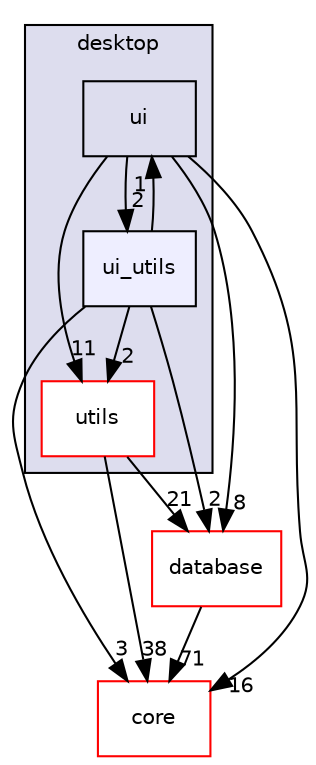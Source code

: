 digraph "src/gui/desktop/ui_utils" {
  compound=true
  node [ fontsize="10", fontname="Helvetica"];
  edge [ labelfontsize="10", labelfontname="Helvetica"];
  subgraph clusterdir_c090f567964b7b78a4e63a3af92480e4 {
    graph [ bgcolor="#ddddee", pencolor="black", label="desktop" fontname="Helvetica", fontsize="10", URL="dir_c090f567964b7b78a4e63a3af92480e4.html"]
  dir_1b7a27b8217f5e65b22462c5d7f44b93 [shape=box label="utils" fillcolor="white" style="filled" color="red" URL="dir_1b7a27b8217f5e65b22462c5d7f44b93.html"];
  dir_fcaf3ae3d2d1d53571279bba4994cbf5 [shape=box label="ui" URL="dir_fcaf3ae3d2d1d53571279bba4994cbf5.html"];
  dir_1c19ca1a4f7a7d4cea5c037903b88df8 [shape=box, label="ui_utils", style="filled", fillcolor="#eeeeff", pencolor="black", URL="dir_1c19ca1a4f7a7d4cea5c037903b88df8.html"];
  }
  dir_803ee67260c130b45d29089798491ab2 [shape=box label="database" fillcolor="white" style="filled" color="red" URL="dir_803ee67260c130b45d29089798491ab2.html"];
  dir_aebb8dcc11953d78e620bbef0b9e2183 [shape=box label="core" fillcolor="white" style="filled" color="red" URL="dir_aebb8dcc11953d78e620bbef0b9e2183.html"];
  dir_1c19ca1a4f7a7d4cea5c037903b88df8->dir_1b7a27b8217f5e65b22462c5d7f44b93 [headlabel="2", labeldistance=1.5 headhref="dir_000030_000031.html"];
  dir_1c19ca1a4f7a7d4cea5c037903b88df8->dir_803ee67260c130b45d29089798491ab2 [headlabel="2", labeldistance=1.5 headhref="dir_000030_000010.html"];
  dir_1c19ca1a4f7a7d4cea5c037903b88df8->dir_aebb8dcc11953d78e620bbef0b9e2183 [headlabel="3", labeldistance=1.5 headhref="dir_000030_000001.html"];
  dir_1c19ca1a4f7a7d4cea5c037903b88df8->dir_fcaf3ae3d2d1d53571279bba4994cbf5 [headlabel="1", labeldistance=1.5 headhref="dir_000030_000029.html"];
  dir_1b7a27b8217f5e65b22462c5d7f44b93->dir_803ee67260c130b45d29089798491ab2 [headlabel="21", labeldistance=1.5 headhref="dir_000031_000010.html"];
  dir_1b7a27b8217f5e65b22462c5d7f44b93->dir_aebb8dcc11953d78e620bbef0b9e2183 [headlabel="38", labeldistance=1.5 headhref="dir_000031_000001.html"];
  dir_fcaf3ae3d2d1d53571279bba4994cbf5->dir_1b7a27b8217f5e65b22462c5d7f44b93 [headlabel="11", labeldistance=1.5 headhref="dir_000029_000031.html"];
  dir_fcaf3ae3d2d1d53571279bba4994cbf5->dir_1c19ca1a4f7a7d4cea5c037903b88df8 [headlabel="2", labeldistance=1.5 headhref="dir_000029_000030.html"];
  dir_fcaf3ae3d2d1d53571279bba4994cbf5->dir_803ee67260c130b45d29089798491ab2 [headlabel="8", labeldistance=1.5 headhref="dir_000029_000010.html"];
  dir_fcaf3ae3d2d1d53571279bba4994cbf5->dir_aebb8dcc11953d78e620bbef0b9e2183 [headlabel="16", labeldistance=1.5 headhref="dir_000029_000001.html"];
  dir_803ee67260c130b45d29089798491ab2->dir_aebb8dcc11953d78e620bbef0b9e2183 [headlabel="71", labeldistance=1.5 headhref="dir_000010_000001.html"];
}
